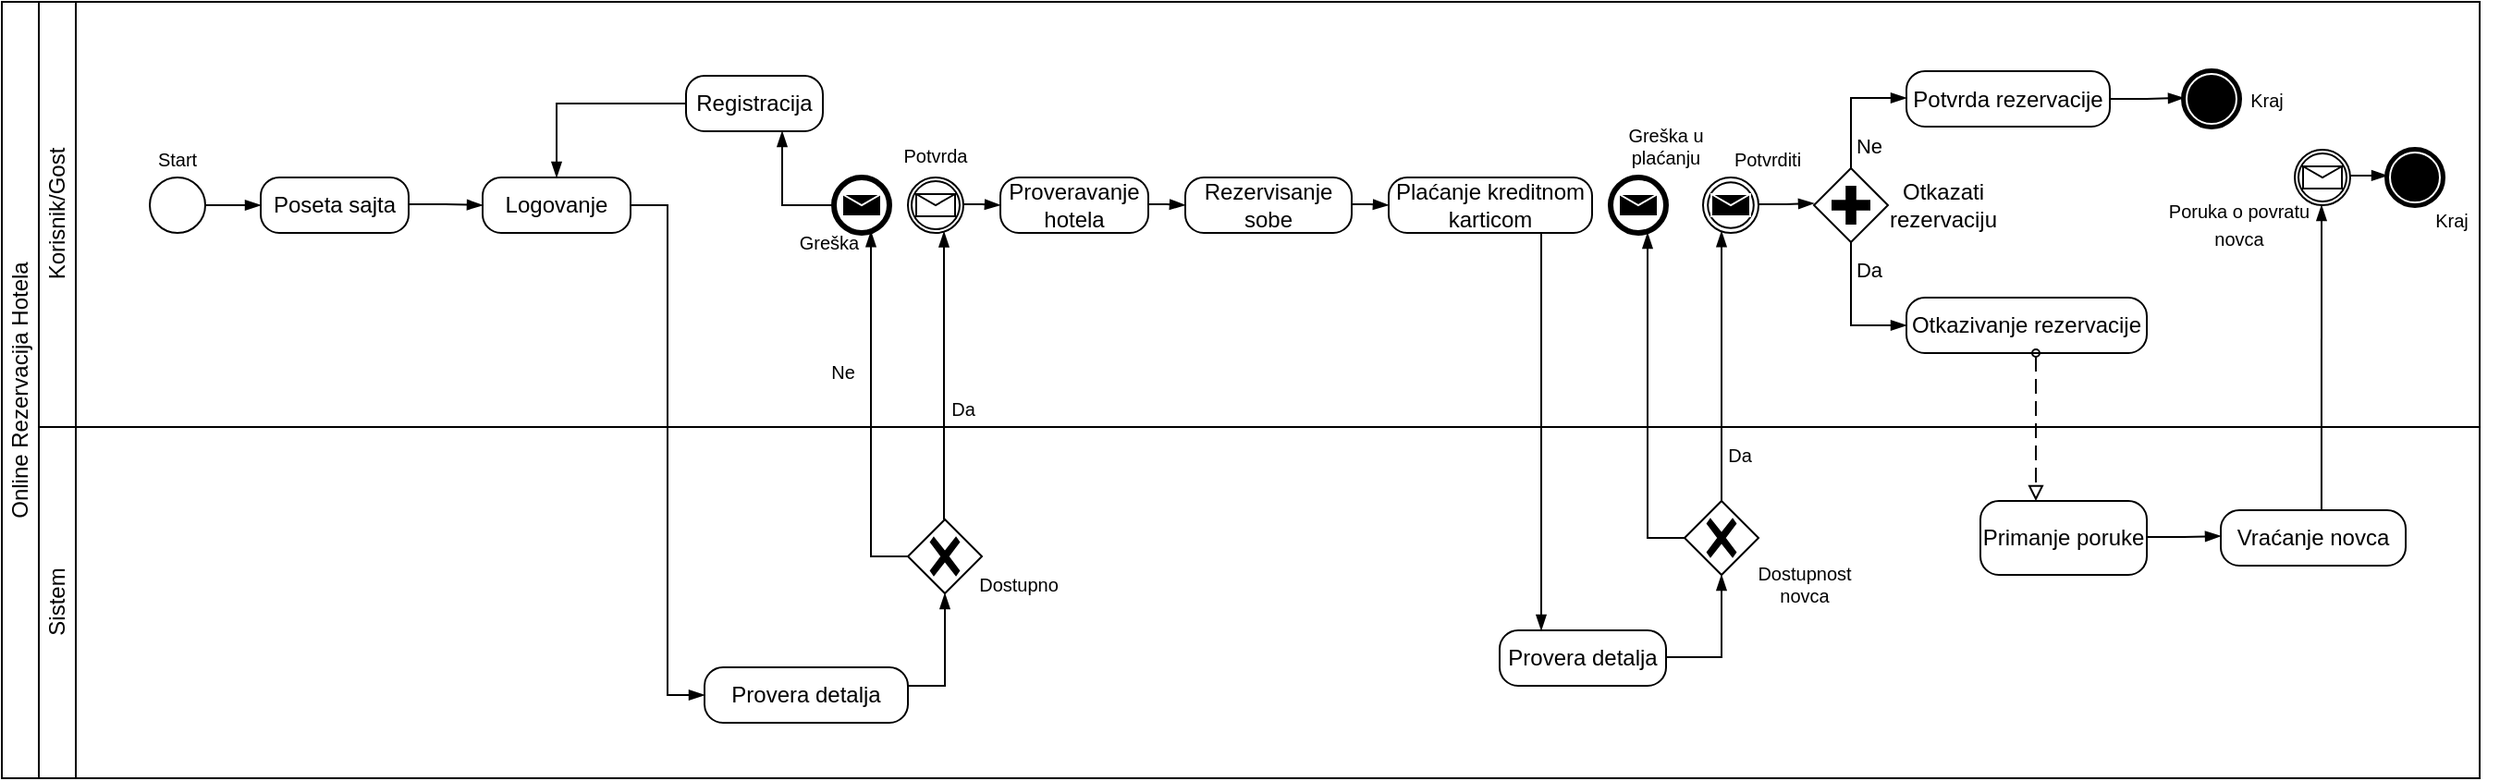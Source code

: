 <mxfile version="20.5.3" type="github">
  <diagram id="cwiQhzOlTVwwxseC0goQ" name="Page-1">
    <mxGraphModel dx="1389" dy="583" grid="1" gridSize="10" guides="1" tooltips="1" connect="1" arrows="1" fold="1" page="1" pageScale="1" pageWidth="827" pageHeight="1169" math="0" shadow="0">
      <root>
        <mxCell id="0" />
        <mxCell id="1" parent="0" />
        <mxCell id="AoB9L2WosPhS8uKm3T97-1" value="&lt;span style=&quot;font-weight: normal;&quot;&gt;Online Rezervacija Hotela&lt;br&gt;&lt;/span&gt;" style="swimlane;html=1;childLayout=stackLayout;resizeParent=1;resizeParentMax=0;horizontal=0;startSize=20;horizontalStack=0;whiteSpace=wrap;" vertex="1" parent="1">
          <mxGeometry x="40" y="70" width="1340" height="420" as="geometry" />
        </mxCell>
        <mxCell id="AoB9L2WosPhS8uKm3T97-2" value="&lt;span style=&quot;font-weight: normal;&quot;&gt;Korisnik/Gost&lt;/span&gt;" style="swimlane;html=1;startSize=20;horizontal=0;" vertex="1" parent="AoB9L2WosPhS8uKm3T97-1">
          <mxGeometry x="20" width="1320" height="230" as="geometry" />
        </mxCell>
        <mxCell id="AoB9L2WosPhS8uKm3T97-5" value="" style="points=[[0.145,0.145,0],[0.5,0,0],[0.855,0.145,0],[1,0.5,0],[0.855,0.855,0],[0.5,1,0],[0.145,0.855,0],[0,0.5,0]];shape=mxgraph.bpmn.event;html=1;verticalLabelPosition=bottom;labelBackgroundColor=#ffffff;verticalAlign=top;align=center;perimeter=ellipsePerimeter;outlineConnect=0;aspect=fixed;outline=standard;symbol=general;" vertex="1" parent="AoB9L2WosPhS8uKm3T97-2">
          <mxGeometry x="60" y="95" width="30" height="30" as="geometry" />
        </mxCell>
        <mxCell id="AoB9L2WosPhS8uKm3T97-6" value="" style="edgeStyle=elbowEdgeStyle;fontSize=12;html=1;endArrow=blockThin;endFill=1;rounded=0;" edge="1" parent="AoB9L2WosPhS8uKm3T97-2">
          <mxGeometry width="160" relative="1" as="geometry">
            <mxPoint x="90" y="110" as="sourcePoint" />
            <mxPoint x="120" y="110" as="targetPoint" />
          </mxGeometry>
        </mxCell>
        <mxCell id="AoB9L2WosPhS8uKm3T97-7" value="Poseta sajta" style="points=[[0.25,0,0],[0.5,0,0],[0.75,0,0],[1,0.25,0],[1,0.5,0],[1,0.75,0],[0.75,1,0],[0.5,1,0],[0.25,1,0],[0,0.75,0],[0,0.5,0],[0,0.25,0]];shape=mxgraph.bpmn.task;whiteSpace=wrap;rectStyle=rounded;size=10;html=1;taskMarker=abstract;" vertex="1" parent="AoB9L2WosPhS8uKm3T97-2">
          <mxGeometry x="120" y="95" width="80" height="30" as="geometry" />
        </mxCell>
        <mxCell id="AoB9L2WosPhS8uKm3T97-8" value="" style="edgeStyle=elbowEdgeStyle;fontSize=12;html=1;endArrow=blockThin;endFill=1;rounded=0;" edge="1" parent="AoB9L2WosPhS8uKm3T97-2">
          <mxGeometry width="160" relative="1" as="geometry">
            <mxPoint x="200" y="109.52" as="sourcePoint" />
            <mxPoint x="240" y="110" as="targetPoint" />
          </mxGeometry>
        </mxCell>
        <mxCell id="AoB9L2WosPhS8uKm3T97-9" value="Logovanje" style="points=[[0.25,0,0],[0.5,0,0],[0.75,0,0],[1,0.25,0],[1,0.5,0],[1,0.75,0],[0.75,1,0],[0.5,1,0],[0.25,1,0],[0,0.75,0],[0,0.5,0],[0,0.25,0]];shape=mxgraph.bpmn.task;whiteSpace=wrap;rectStyle=rounded;size=10;html=1;taskMarker=abstract;" vertex="1" parent="AoB9L2WosPhS8uKm3T97-2">
          <mxGeometry x="240" y="95" width="80" height="30" as="geometry" />
        </mxCell>
        <mxCell id="AoB9L2WosPhS8uKm3T97-10" value="Start" style="text;html=1;strokeColor=none;fillColor=none;align=center;verticalAlign=middle;whiteSpace=wrap;rounded=0;fontSize=10;" vertex="1" parent="AoB9L2WosPhS8uKm3T97-2">
          <mxGeometry x="35" y="70" width="80" height="30" as="geometry" />
        </mxCell>
        <mxCell id="AoB9L2WosPhS8uKm3T97-19" value="Registracija" style="points=[[0.25,0,0],[0.5,0,0],[0.75,0,0],[1,0.25,0],[1,0.5,0],[1,0.75,0],[0.75,1,0],[0.5,1,0],[0.25,1,0],[0,0.75,0],[0,0.5,0],[0,0.25,0]];shape=mxgraph.bpmn.task;whiteSpace=wrap;rectStyle=rounded;size=10;html=1;taskMarker=abstract;" vertex="1" parent="AoB9L2WosPhS8uKm3T97-2">
          <mxGeometry x="350" y="40" width="74" height="30" as="geometry" />
        </mxCell>
        <mxCell id="AoB9L2WosPhS8uKm3T97-20" value="" style="edgeStyle=elbowEdgeStyle;fontSize=12;html=1;endArrow=blockThin;endFill=1;rounded=0;entryX=0.5;entryY=0;entryDx=0;entryDy=0;entryPerimeter=0;exitX=0;exitY=0.5;exitDx=0;exitDy=0;exitPerimeter=0;" edge="1" parent="AoB9L2WosPhS8uKm3T97-2" source="AoB9L2WosPhS8uKm3T97-19" target="AoB9L2WosPhS8uKm3T97-9">
          <mxGeometry width="160" relative="1" as="geometry">
            <mxPoint x="320" y="50" as="sourcePoint" />
            <mxPoint x="314" y="90" as="targetPoint" />
            <Array as="points">
              <mxPoint x="280" y="60" />
              <mxPoint x="310" y="50" />
              <mxPoint x="270" y="50" />
              <mxPoint x="295" y="70" />
            </Array>
          </mxGeometry>
        </mxCell>
        <mxCell id="AoB9L2WosPhS8uKm3T97-21" value="" style="points=[[0.145,0.145,0],[0.5,0,0],[0.855,0.145,0],[1,0.5,0],[0.855,0.855,0],[0.5,1,0],[0.145,0.855,0],[0,0.5,0]];shape=mxgraph.bpmn.event;html=1;verticalLabelPosition=bottom;labelBackgroundColor=#ffffff;verticalAlign=top;align=center;perimeter=ellipsePerimeter;outlineConnect=0;aspect=fixed;outline=end;symbol=message;" vertex="1" parent="AoB9L2WosPhS8uKm3T97-2">
          <mxGeometry x="430" y="95" width="30" height="30" as="geometry" />
        </mxCell>
        <mxCell id="AoB9L2WosPhS8uKm3T97-22" value="" style="points=[[0.145,0.145,0],[0.5,0,0],[0.855,0.145,0],[1,0.5,0],[0.855,0.855,0],[0.5,1,0],[0.145,0.855,0],[0,0.5,0]];shape=mxgraph.bpmn.event;html=1;verticalLabelPosition=bottom;labelBackgroundColor=#ffffff;verticalAlign=top;align=center;perimeter=ellipsePerimeter;outlineConnect=0;aspect=fixed;outline=catching;symbol=message;" vertex="1" parent="AoB9L2WosPhS8uKm3T97-2">
          <mxGeometry x="470" y="95" width="30" height="30" as="geometry" />
        </mxCell>
        <mxCell id="AoB9L2WosPhS8uKm3T97-23" value="Greška" style="text;html=1;strokeColor=none;fillColor=none;align=center;verticalAlign=middle;whiteSpace=wrap;rounded=0;fontSize=10;" vertex="1" parent="AoB9L2WosPhS8uKm3T97-2">
          <mxGeometry x="395" y="125" width="65" height="10" as="geometry" />
        </mxCell>
        <mxCell id="AoB9L2WosPhS8uKm3T97-24" value="Potvrda" style="text;html=1;strokeColor=none;fillColor=none;align=center;verticalAlign=middle;whiteSpace=wrap;rounded=0;fontSize=10;" vertex="1" parent="AoB9L2WosPhS8uKm3T97-2">
          <mxGeometry x="455" y="77.5" width="60" height="10" as="geometry" />
        </mxCell>
        <mxCell id="AoB9L2WosPhS8uKm3T97-25" value="" style="edgeStyle=elbowEdgeStyle;fontSize=12;html=1;endArrow=blockThin;endFill=1;rounded=0;exitX=0;exitY=0.5;exitDx=0;exitDy=0;exitPerimeter=0;" edge="1" parent="AoB9L2WosPhS8uKm3T97-2" source="AoB9L2WosPhS8uKm3T97-21" target="AoB9L2WosPhS8uKm3T97-19">
          <mxGeometry width="160" relative="1" as="geometry">
            <mxPoint x="407" y="107.5" as="sourcePoint" />
            <mxPoint x="410" y="70" as="targetPoint" />
            <Array as="points">
              <mxPoint x="402" y="105" />
            </Array>
          </mxGeometry>
        </mxCell>
        <mxCell id="AoB9L2WosPhS8uKm3T97-27" value="Proveravanje hotela" style="points=[[0.25,0,0],[0.5,0,0],[0.75,0,0],[1,0.25,0],[1,0.5,0],[1,0.75,0],[0.75,1,0],[0.5,1,0],[0.25,1,0],[0,0.75,0],[0,0.5,0],[0,0.25,0]];shape=mxgraph.bpmn.task;whiteSpace=wrap;rectStyle=rounded;size=10;html=1;taskMarker=abstract;fontSize=12;" vertex="1" parent="AoB9L2WosPhS8uKm3T97-2">
          <mxGeometry x="520" y="95" width="80" height="30" as="geometry" />
        </mxCell>
        <mxCell id="AoB9L2WosPhS8uKm3T97-47" value="" style="edgeStyle=elbowEdgeStyle;fontSize=12;html=1;endArrow=blockThin;endFill=1;rounded=0;" edge="1" parent="AoB9L2WosPhS8uKm3T97-2">
          <mxGeometry width="160" relative="1" as="geometry">
            <mxPoint x="500" y="109.52" as="sourcePoint" />
            <mxPoint x="520" y="110" as="targetPoint" />
          </mxGeometry>
        </mxCell>
        <mxCell id="AoB9L2WosPhS8uKm3T97-29" value="Rezervisanje sobe" style="points=[[0.25,0,0],[0.5,0,0],[0.75,0,0],[1,0.25,0],[1,0.5,0],[1,0.75,0],[0.75,1,0],[0.5,1,0],[0.25,1,0],[0,0.75,0],[0,0.5,0],[0,0.25,0]];shape=mxgraph.bpmn.task;whiteSpace=wrap;rectStyle=rounded;size=10;html=1;taskMarker=abstract;fontSize=12;" vertex="1" parent="AoB9L2WosPhS8uKm3T97-2">
          <mxGeometry x="620" y="95" width="90" height="30" as="geometry" />
        </mxCell>
        <mxCell id="AoB9L2WosPhS8uKm3T97-48" value="" style="edgeStyle=elbowEdgeStyle;fontSize=12;html=1;endArrow=blockThin;endFill=1;rounded=0;" edge="1" parent="AoB9L2WosPhS8uKm3T97-2">
          <mxGeometry width="160" relative="1" as="geometry">
            <mxPoint x="600" y="109.52" as="sourcePoint" />
            <mxPoint x="620" y="110" as="targetPoint" />
          </mxGeometry>
        </mxCell>
        <mxCell id="AoB9L2WosPhS8uKm3T97-28" value="Plaćanje kreditnom karticom" style="points=[[0.25,0,0],[0.5,0,0],[0.75,0,0],[1,0.25,0],[1,0.5,0],[1,0.75,0],[0.75,1,0],[0.5,1,0],[0.25,1,0],[0,0.75,0],[0,0.5,0],[0,0.25,0]];shape=mxgraph.bpmn.task;whiteSpace=wrap;rectStyle=rounded;size=10;html=1;taskMarker=abstract;fontSize=12;" vertex="1" parent="AoB9L2WosPhS8uKm3T97-2">
          <mxGeometry x="730" y="95" width="110" height="30" as="geometry" />
        </mxCell>
        <mxCell id="AoB9L2WosPhS8uKm3T97-50" value="" style="edgeStyle=elbowEdgeStyle;fontSize=12;html=1;endArrow=blockThin;endFill=1;rounded=0;" edge="1" parent="AoB9L2WosPhS8uKm3T97-2">
          <mxGeometry width="160" relative="1" as="geometry">
            <mxPoint x="710" y="109.52" as="sourcePoint" />
            <mxPoint x="730" y="110" as="targetPoint" />
          </mxGeometry>
        </mxCell>
        <mxCell id="AoB9L2WosPhS8uKm3T97-56" value="" style="edgeStyle=elbowEdgeStyle;fontSize=12;html=1;endArrow=blockThin;endFill=1;rounded=0;" edge="1" parent="AoB9L2WosPhS8uKm3T97-2">
          <mxGeometry width="160" relative="1" as="geometry">
            <mxPoint x="320" y="110" as="sourcePoint" />
            <mxPoint x="360" y="375" as="targetPoint" />
            <Array as="points" />
          </mxGeometry>
        </mxCell>
        <mxCell id="AoB9L2WosPhS8uKm3T97-64" value="Ne" style="text;html=1;strokeColor=none;fillColor=none;align=center;verticalAlign=middle;whiteSpace=wrap;rounded=0;fontSize=10;" vertex="1" parent="AoB9L2WosPhS8uKm3T97-2">
          <mxGeometry x="415" y="200" width="40" as="geometry" />
        </mxCell>
        <mxCell id="AoB9L2WosPhS8uKm3T97-65" value="Da" style="text;html=1;strokeColor=none;fillColor=none;align=center;verticalAlign=middle;whiteSpace=wrap;rounded=0;fontSize=10;" vertex="1" parent="AoB9L2WosPhS8uKm3T97-2">
          <mxGeometry x="480" y="220" width="40" as="geometry" />
        </mxCell>
        <mxCell id="AoB9L2WosPhS8uKm3T97-72" value="" style="points=[[0.145,0.145,0],[0.5,0,0],[0.855,0.145,0],[1,0.5,0],[0.855,0.855,0],[0.5,1,0],[0.145,0.855,0],[0,0.5,0]];shape=mxgraph.bpmn.event;html=1;verticalLabelPosition=bottom;labelBackgroundColor=#ffffff;verticalAlign=top;align=center;perimeter=ellipsePerimeter;outlineConnect=0;aspect=fixed;outline=end;symbol=message;fontSize=12;" vertex="1" parent="AoB9L2WosPhS8uKm3T97-2">
          <mxGeometry x="850" y="95" width="30" height="30" as="geometry" />
        </mxCell>
        <mxCell id="AoB9L2WosPhS8uKm3T97-73" value="" style="points=[[0.145,0.145,0],[0.5,0,0],[0.855,0.145,0],[1,0.5,0],[0.855,0.855,0],[0.5,1,0],[0.145,0.855,0],[0,0.5,0]];shape=mxgraph.bpmn.event;html=1;verticalLabelPosition=bottom;labelBackgroundColor=#ffffff;verticalAlign=top;align=center;perimeter=ellipsePerimeter;outlineConnect=0;aspect=fixed;outline=throwing;symbol=message;fontSize=12;" vertex="1" parent="AoB9L2WosPhS8uKm3T97-2">
          <mxGeometry x="900" y="95" width="30" height="30" as="geometry" />
        </mxCell>
        <mxCell id="AoB9L2WosPhS8uKm3T97-74" value="Greška u plaćanju" style="text;html=1;strokeColor=none;fillColor=none;align=center;verticalAlign=middle;whiteSpace=wrap;rounded=0;fontSize=10;" vertex="1" parent="AoB9L2WosPhS8uKm3T97-2">
          <mxGeometry x="850" y="67.5" width="60" height="20" as="geometry" />
        </mxCell>
        <mxCell id="AoB9L2WosPhS8uKm3T97-75" value="Potvrditi" style="text;html=1;strokeColor=none;fillColor=none;align=center;verticalAlign=middle;whiteSpace=wrap;rounded=0;fontSize=10;" vertex="1" parent="AoB9L2WosPhS8uKm3T97-2">
          <mxGeometry x="910" y="80" width="50" height="10" as="geometry" />
        </mxCell>
        <mxCell id="AoB9L2WosPhS8uKm3T97-82" value="" style="edgeStyle=elbowEdgeStyle;fontSize=12;html=1;endArrow=blockThin;endFill=1;rounded=0;" edge="1" parent="AoB9L2WosPhS8uKm3T97-2" target="AoB9L2WosPhS8uKm3T97-73">
          <mxGeometry width="160" relative="1" as="geometry">
            <mxPoint x="910" y="270" as="sourcePoint" />
            <mxPoint x="910" y="130" as="targetPoint" />
          </mxGeometry>
        </mxCell>
        <mxCell id="AoB9L2WosPhS8uKm3T97-85" value="" style="edgeStyle=elbowEdgeStyle;fontSize=12;html=1;endArrow=blockThin;endFill=1;rounded=0;" edge="1" parent="AoB9L2WosPhS8uKm3T97-2">
          <mxGeometry width="160" relative="1" as="geometry">
            <mxPoint x="930" y="109.47" as="sourcePoint" />
            <mxPoint x="960" y="109" as="targetPoint" />
          </mxGeometry>
        </mxCell>
        <mxCell id="AoB9L2WosPhS8uKm3T97-86" value="" style="points=[[0.25,0.25,0],[0.5,0,0],[0.75,0.25,0],[1,0.5,0],[0.75,0.75,0],[0.5,1,0],[0.25,0.75,0],[0,0.5,0]];shape=mxgraph.bpmn.gateway2;html=1;verticalLabelPosition=bottom;labelBackgroundColor=#ffffff;verticalAlign=top;align=center;perimeter=rhombusPerimeter;outlineConnect=0;outline=none;symbol=none;gwType=parallel;fontSize=10;" vertex="1" parent="AoB9L2WosPhS8uKm3T97-2">
          <mxGeometry x="960" y="90" width="40" height="40" as="geometry" />
        </mxCell>
        <mxCell id="AoB9L2WosPhS8uKm3T97-88" value="" style="edgeStyle=elbowEdgeStyle;fontSize=12;html=1;endArrow=blockThin;endFill=1;rounded=0;" edge="1" parent="AoB9L2WosPhS8uKm3T97-2">
          <mxGeometry width="160" relative="1" as="geometry">
            <mxPoint x="980" y="90" as="sourcePoint" />
            <mxPoint x="1010" y="52" as="targetPoint" />
            <Array as="points">
              <mxPoint x="980" y="27" />
            </Array>
          </mxGeometry>
        </mxCell>
        <mxCell id="AoB9L2WosPhS8uKm3T97-90" value="" style="edgeStyle=elbowEdgeStyle;fontSize=12;html=1;endArrow=blockThin;endFill=1;rounded=0;" edge="1" parent="AoB9L2WosPhS8uKm3T97-2">
          <mxGeometry width="160" relative="1" as="geometry">
            <mxPoint x="980" y="130" as="sourcePoint" />
            <mxPoint x="1010" y="175" as="targetPoint" />
            <Array as="points">
              <mxPoint x="980" y="155" />
            </Array>
          </mxGeometry>
        </mxCell>
        <mxCell id="AoB9L2WosPhS8uKm3T97-91" value="Potvrda rezervacije" style="points=[[0.25,0,0],[0.5,0,0],[0.75,0,0],[1,0.25,0],[1,0.5,0],[1,0.75,0],[0.75,1,0],[0.5,1,0],[0.25,1,0],[0,0.75,0],[0,0.5,0],[0,0.25,0]];shape=mxgraph.bpmn.task;whiteSpace=wrap;rectStyle=rounded;size=10;html=1;taskMarker=abstract;fontSize=12;" vertex="1" parent="AoB9L2WosPhS8uKm3T97-2">
          <mxGeometry x="1010" y="37.5" width="110" height="30" as="geometry" />
        </mxCell>
        <mxCell id="AoB9L2WosPhS8uKm3T97-92" value="Otkazivanje rezervacije" style="points=[[0.25,0,0],[0.5,0,0],[0.75,0,0],[1,0.25,0],[1,0.5,0],[1,0.75,0],[0.75,1,0],[0.5,1,0],[0.25,1,0],[0,0.75,0],[0,0.5,0],[0,0.25,0]];shape=mxgraph.bpmn.task;whiteSpace=wrap;rectStyle=rounded;size=10;html=1;taskMarker=abstract;fontSize=12;" vertex="1" parent="AoB9L2WosPhS8uKm3T97-2">
          <mxGeometry x="1010" y="160" width="130" height="30" as="geometry" />
        </mxCell>
        <mxCell id="AoB9L2WosPhS8uKm3T97-93" value="" style="edgeStyle=elbowEdgeStyle;fontSize=12;html=1;endArrow=blockThin;endFill=1;rounded=0;" edge="1" parent="AoB9L2WosPhS8uKm3T97-2">
          <mxGeometry width="160" relative="1" as="geometry">
            <mxPoint x="1120" y="52.44" as="sourcePoint" />
            <mxPoint x="1160" y="52" as="targetPoint" />
          </mxGeometry>
        </mxCell>
        <mxCell id="AoB9L2WosPhS8uKm3T97-94" value="" style="points=[[0.145,0.145,0],[0.5,0,0],[0.855,0.145,0],[1,0.5,0],[0.855,0.855,0],[0.5,1,0],[0.145,0.855,0],[0,0.5,0]];shape=mxgraph.bpmn.event;html=1;verticalLabelPosition=bottom;labelBackgroundColor=#ffffff;verticalAlign=top;align=center;perimeter=ellipsePerimeter;outlineConnect=0;aspect=fixed;outline=end;symbol=terminate;fontSize=12;" vertex="1" parent="AoB9L2WosPhS8uKm3T97-2">
          <mxGeometry x="1160" y="37.5" width="30" height="30" as="geometry" />
        </mxCell>
        <mxCell id="AoB9L2WosPhS8uKm3T97-95" value="&lt;font style=&quot;font-size: 10px;&quot;&gt;Kraj&lt;/font&gt;" style="text;html=1;strokeColor=none;fillColor=none;align=center;verticalAlign=middle;whiteSpace=wrap;rounded=0;fontSize=12;" vertex="1" parent="AoB9L2WosPhS8uKm3T97-2">
          <mxGeometry x="1180" y="42.5" width="50" height="20" as="geometry" />
        </mxCell>
        <mxCell id="AoB9L2WosPhS8uKm3T97-96" value="Otkazati rezervaciju" style="text;html=1;strokeColor=none;fillColor=none;align=center;verticalAlign=middle;whiteSpace=wrap;rounded=0;fontSize=12;" vertex="1" parent="AoB9L2WosPhS8uKm3T97-2">
          <mxGeometry x="990" y="105" width="80" height="10" as="geometry" />
        </mxCell>
        <mxCell id="AoB9L2WosPhS8uKm3T97-97" value="Ne" style="text;html=1;strokeColor=none;fillColor=none;align=center;verticalAlign=middle;whiteSpace=wrap;rounded=0;fontSize=11;" vertex="1" parent="AoB9L2WosPhS8uKm3T97-2">
          <mxGeometry x="970" y="72.5" width="40" height="10" as="geometry" />
        </mxCell>
        <mxCell id="AoB9L2WosPhS8uKm3T97-98" value="Da" style="text;html=1;strokeColor=none;fillColor=none;align=center;verticalAlign=middle;whiteSpace=wrap;rounded=0;fontSize=11;" vertex="1" parent="AoB9L2WosPhS8uKm3T97-2">
          <mxGeometry x="975" y="140" width="30" height="10" as="geometry" />
        </mxCell>
        <mxCell id="AoB9L2WosPhS8uKm3T97-103" value="" style="dashed=1;dashPattern=8 4;endArrow=block;endFill=0;startArrow=oval;startFill=0;endSize=6;startSize=4;html=1;rounded=0;fontSize=12;" edge="1" parent="AoB9L2WosPhS8uKm3T97-2">
          <mxGeometry width="160" relative="1" as="geometry">
            <mxPoint x="1080" y="190" as="sourcePoint" />
            <mxPoint x="1080" y="270" as="targetPoint" />
          </mxGeometry>
        </mxCell>
        <mxCell id="AoB9L2WosPhS8uKm3T97-106" value="" style="points=[[0.145,0.145,0],[0.5,0,0],[0.855,0.145,0],[1,0.5,0],[0.855,0.855,0],[0.5,1,0],[0.145,0.855,0],[0,0.5,0]];shape=mxgraph.bpmn.event;html=1;verticalLabelPosition=bottom;labelBackgroundColor=#ffffff;verticalAlign=top;align=center;perimeter=ellipsePerimeter;outlineConnect=0;aspect=fixed;outline=catching;symbol=message;fontSize=12;" vertex="1" parent="AoB9L2WosPhS8uKm3T97-2">
          <mxGeometry x="1220" y="80" width="30" height="30" as="geometry" />
        </mxCell>
        <mxCell id="AoB9L2WosPhS8uKm3T97-107" value="" style="points=[[0.145,0.145,0],[0.5,0,0],[0.855,0.145,0],[1,0.5,0],[0.855,0.855,0],[0.5,1,0],[0.145,0.855,0],[0,0.5,0]];shape=mxgraph.bpmn.event;html=1;verticalLabelPosition=bottom;labelBackgroundColor=#ffffff;verticalAlign=top;align=center;perimeter=ellipsePerimeter;outlineConnect=0;aspect=fixed;outline=end;symbol=terminate;fontSize=12;" vertex="1" parent="AoB9L2WosPhS8uKm3T97-2">
          <mxGeometry x="1270" y="80" width="30" height="30" as="geometry" />
        </mxCell>
        <mxCell id="AoB9L2WosPhS8uKm3T97-109" value="" style="edgeStyle=elbowEdgeStyle;fontSize=12;html=1;endArrow=blockThin;endFill=1;rounded=0;" edge="1" parent="AoB9L2WosPhS8uKm3T97-2">
          <mxGeometry width="160" relative="1" as="geometry">
            <mxPoint x="1250" y="93.95" as="sourcePoint" />
            <mxPoint x="1270" y="94" as="targetPoint" />
          </mxGeometry>
        </mxCell>
        <mxCell id="AoB9L2WosPhS8uKm3T97-110" value="" style="edgeStyle=elbowEdgeStyle;fontSize=12;html=1;endArrow=blockThin;endFill=1;rounded=0;" edge="1" parent="AoB9L2WosPhS8uKm3T97-2">
          <mxGeometry width="160" relative="1" as="geometry">
            <mxPoint x="1234.47" y="274.47" as="sourcePoint" />
            <mxPoint x="1234.47" y="110" as="targetPoint" />
          </mxGeometry>
        </mxCell>
        <mxCell id="AoB9L2WosPhS8uKm3T97-111" value="Kraj" style="text;html=1;strokeColor=none;fillColor=none;align=center;verticalAlign=middle;whiteSpace=wrap;rounded=0;fontSize=10;" vertex="1" parent="AoB9L2WosPhS8uKm3T97-2">
          <mxGeometry x="1280" y="110" width="50" height="15" as="geometry" />
        </mxCell>
        <mxCell id="AoB9L2WosPhS8uKm3T97-112" value="&lt;font style=&quot;font-size: 10px;&quot;&gt;Poruka o povratu novca&lt;/font&gt;" style="text;html=1;strokeColor=none;fillColor=none;align=center;verticalAlign=middle;whiteSpace=wrap;rounded=0;fontSize=12;" vertex="1" parent="AoB9L2WosPhS8uKm3T97-2">
          <mxGeometry x="1150" y="105" width="80" height="30" as="geometry" />
        </mxCell>
        <mxCell id="AoB9L2WosPhS8uKm3T97-3" value="&lt;span style=&quot;font-weight: normal;&quot;&gt;Sistem&lt;/span&gt;" style="swimlane;html=1;startSize=20;horizontal=0;" vertex="1" parent="AoB9L2WosPhS8uKm3T97-1">
          <mxGeometry x="20" y="230" width="1320" height="190" as="geometry" />
        </mxCell>
        <mxCell id="AoB9L2WosPhS8uKm3T97-51" value="Provera detalja" style="points=[[0.25,0,0],[0.5,0,0],[0.75,0,0],[1,0.25,0],[1,0.5,0],[1,0.75,0],[0.75,1,0],[0.5,1,0],[0.25,1,0],[0,0.75,0],[0,0.5,0],[0,0.25,0]];shape=mxgraph.bpmn.task;whiteSpace=wrap;rectStyle=rounded;size=10;html=1;taskMarker=abstract;fontSize=12;" vertex="1" parent="AoB9L2WosPhS8uKm3T97-3">
          <mxGeometry x="360" y="130" width="110" height="30" as="geometry" />
        </mxCell>
        <mxCell id="AoB9L2WosPhS8uKm3T97-57" value="" style="edgeStyle=elbowEdgeStyle;fontSize=12;html=1;endArrow=blockThin;endFill=1;rounded=0;" edge="1" parent="AoB9L2WosPhS8uKm3T97-3">
          <mxGeometry width="160" relative="1" as="geometry">
            <mxPoint x="470" y="140" as="sourcePoint" />
            <mxPoint x="490" y="90" as="targetPoint" />
            <Array as="points">
              <mxPoint x="490" y="140" />
            </Array>
          </mxGeometry>
        </mxCell>
        <mxCell id="AoB9L2WosPhS8uKm3T97-58" value="" style="points=[[0.25,0.25,0],[0.5,0,0],[0.75,0.25,0],[1,0.5,0],[0.75,0.75,0],[0.5,1,0],[0.25,0.75,0],[0,0.5,0]];shape=mxgraph.bpmn.gateway2;html=1;verticalLabelPosition=bottom;labelBackgroundColor=#ffffff;verticalAlign=top;align=center;perimeter=rhombusPerimeter;outlineConnect=0;outline=none;symbol=none;gwType=exclusive;fontSize=12;" vertex="1" parent="AoB9L2WosPhS8uKm3T97-3">
          <mxGeometry x="470" y="50" width="40" height="40" as="geometry" />
        </mxCell>
        <mxCell id="AoB9L2WosPhS8uKm3T97-59" value="" style="edgeStyle=elbowEdgeStyle;fontSize=12;html=1;endArrow=blockThin;endFill=1;rounded=0;" edge="1" parent="AoB9L2WosPhS8uKm3T97-3" target="AoB9L2WosPhS8uKm3T97-21">
          <mxGeometry width="160" relative="1" as="geometry">
            <mxPoint x="470" y="70" as="sourcePoint" />
            <mxPoint x="450" y="-95" as="targetPoint" />
            <Array as="points">
              <mxPoint x="450" y="-10" />
            </Array>
          </mxGeometry>
        </mxCell>
        <mxCell id="AoB9L2WosPhS8uKm3T97-60" value="" style="edgeStyle=elbowEdgeStyle;fontSize=12;html=1;endArrow=blockThin;endFill=1;rounded=0;" edge="1" parent="AoB9L2WosPhS8uKm3T97-3" target="AoB9L2WosPhS8uKm3T97-22">
          <mxGeometry width="160" relative="1" as="geometry">
            <mxPoint x="489.5" as="sourcePoint" />
            <mxPoint x="489.5" y="-90" as="targetPoint" />
            <Array as="points">
              <mxPoint x="489.5" y="50" />
            </Array>
          </mxGeometry>
        </mxCell>
        <mxCell id="AoB9L2WosPhS8uKm3T97-66" value="Provera detalja" style="points=[[0.25,0,0],[0.5,0,0],[0.75,0,0],[1,0.25,0],[1,0.5,0],[1,0.75,0],[0.75,1,0],[0.5,1,0],[0.25,1,0],[0,0.75,0],[0,0.5,0],[0,0.25,0]];shape=mxgraph.bpmn.task;whiteSpace=wrap;rectStyle=rounded;size=10;html=1;taskMarker=abstract;fontSize=12;" vertex="1" parent="AoB9L2WosPhS8uKm3T97-3">
          <mxGeometry x="790" y="110" width="90" height="30" as="geometry" />
        </mxCell>
        <mxCell id="AoB9L2WosPhS8uKm3T97-76" value="" style="edgeStyle=elbowEdgeStyle;fontSize=12;html=1;endArrow=blockThin;endFill=1;rounded=0;" edge="1" parent="AoB9L2WosPhS8uKm3T97-3">
          <mxGeometry width="160" relative="1" as="geometry">
            <mxPoint x="880" y="124.47" as="sourcePoint" />
            <mxPoint x="910" y="80" as="targetPoint" />
            <Array as="points">
              <mxPoint x="910" y="124" />
            </Array>
          </mxGeometry>
        </mxCell>
        <mxCell id="AoB9L2WosPhS8uKm3T97-77" value="" style="points=[[0.25,0.25,0],[0.5,0,0],[0.75,0.25,0],[1,0.5,0],[0.75,0.75,0],[0.5,1,0],[0.25,0.75,0],[0,0.5,0]];shape=mxgraph.bpmn.gateway2;html=1;verticalLabelPosition=bottom;labelBackgroundColor=#ffffff;verticalAlign=top;align=center;perimeter=rhombusPerimeter;outlineConnect=0;outline=none;symbol=none;gwType=exclusive;fontSize=10;" vertex="1" parent="AoB9L2WosPhS8uKm3T97-3">
          <mxGeometry x="890" y="40" width="40" height="40" as="geometry" />
        </mxCell>
        <mxCell id="AoB9L2WosPhS8uKm3T97-78" value="Dostupno" style="text;html=1;strokeColor=none;fillColor=none;align=center;verticalAlign=middle;whiteSpace=wrap;rounded=0;fontSize=10;" vertex="1" parent="AoB9L2WosPhS8uKm3T97-3">
          <mxGeometry x="500" y="80" width="60" height="10" as="geometry" />
        </mxCell>
        <mxCell id="AoB9L2WosPhS8uKm3T97-79" value="Dostupnost novca" style="text;html=1;strokeColor=none;fillColor=none;align=center;verticalAlign=middle;whiteSpace=wrap;rounded=0;fontSize=10;" vertex="1" parent="AoB9L2WosPhS8uKm3T97-3">
          <mxGeometry x="920" y="75" width="70" height="20" as="geometry" />
        </mxCell>
        <mxCell id="AoB9L2WosPhS8uKm3T97-83" value="Da" style="text;html=1;strokeColor=none;fillColor=none;align=center;verticalAlign=middle;whiteSpace=wrap;rounded=0;fontSize=10;" vertex="1" parent="AoB9L2WosPhS8uKm3T97-3">
          <mxGeometry x="880" width="80" height="30" as="geometry" />
        </mxCell>
        <mxCell id="AoB9L2WosPhS8uKm3T97-84" value="" style="edgeStyle=elbowEdgeStyle;fontSize=12;html=1;endArrow=blockThin;endFill=1;rounded=0;" edge="1" parent="AoB9L2WosPhS8uKm3T97-3">
          <mxGeometry width="160" relative="1" as="geometry">
            <mxPoint x="890" y="60" as="sourcePoint" />
            <mxPoint x="870" y="-105" as="targetPoint" />
            <Array as="points">
              <mxPoint x="870" y="60" />
            </Array>
          </mxGeometry>
        </mxCell>
        <mxCell id="AoB9L2WosPhS8uKm3T97-99" value="&lt;font style=&quot;font-size: 12px;&quot;&gt;Primanje poruke&lt;/font&gt;" style="points=[[0.25,0,0],[0.5,0,0],[0.75,0,0],[1,0.25,0],[1,0.5,0],[1,0.75,0],[0.75,1,0],[0.5,1,0],[0.25,1,0],[0,0.75,0],[0,0.5,0],[0,0.25,0]];shape=mxgraph.bpmn.task;whiteSpace=wrap;rectStyle=rounded;size=10;html=1;taskMarker=abstract;fontSize=11;" vertex="1" parent="AoB9L2WosPhS8uKm3T97-3">
          <mxGeometry x="1050" y="40" width="90" height="40" as="geometry" />
        </mxCell>
        <mxCell id="AoB9L2WosPhS8uKm3T97-104" value="Vraćanje novca" style="points=[[0.25,0,0],[0.5,0,0],[0.75,0,0],[1,0.25,0],[1,0.5,0],[1,0.75,0],[0.75,1,0],[0.5,1,0],[0.25,1,0],[0,0.75,0],[0,0.5,0],[0,0.25,0]];shape=mxgraph.bpmn.task;whiteSpace=wrap;rectStyle=rounded;size=10;html=1;taskMarker=abstract;fontSize=12;" vertex="1" parent="AoB9L2WosPhS8uKm3T97-3">
          <mxGeometry x="1180" y="45" width="100" height="30" as="geometry" />
        </mxCell>
        <mxCell id="AoB9L2WosPhS8uKm3T97-105" value="" style="edgeStyle=elbowEdgeStyle;fontSize=12;html=1;endArrow=blockThin;endFill=1;rounded=0;" edge="1" parent="AoB9L2WosPhS8uKm3T97-3">
          <mxGeometry width="160" relative="1" as="geometry">
            <mxPoint x="1140" y="59.47" as="sourcePoint" />
            <mxPoint x="1180" y="59" as="targetPoint" />
          </mxGeometry>
        </mxCell>
        <mxCell id="AoB9L2WosPhS8uKm3T97-70" value="" style="edgeStyle=elbowEdgeStyle;fontSize=12;html=1;endArrow=blockThin;endFill=1;rounded=0;exitX=0.75;exitY=1;exitDx=0;exitDy=0;exitPerimeter=0;entryX=0.25;entryY=0;entryDx=0;entryDy=0;entryPerimeter=0;" edge="1" parent="AoB9L2WosPhS8uKm3T97-1" source="AoB9L2WosPhS8uKm3T97-28" target="AoB9L2WosPhS8uKm3T97-66">
          <mxGeometry width="160" relative="1" as="geometry">
            <mxPoint x="830" y="190" as="sourcePoint" />
            <mxPoint x="833" y="310" as="targetPoint" />
          </mxGeometry>
        </mxCell>
        <mxCell id="AoB9L2WosPhS8uKm3T97-49" value="" style="edgeStyle=elbowEdgeStyle;fontSize=12;html=1;endArrow=blockThin;endFill=1;rounded=0;" edge="1" parent="1">
          <mxGeometry width="160" relative="1" as="geometry">
            <mxPoint x="830" y="230" as="sourcePoint" />
            <mxPoint x="830" y="230" as="targetPoint" />
          </mxGeometry>
        </mxCell>
      </root>
    </mxGraphModel>
  </diagram>
</mxfile>
